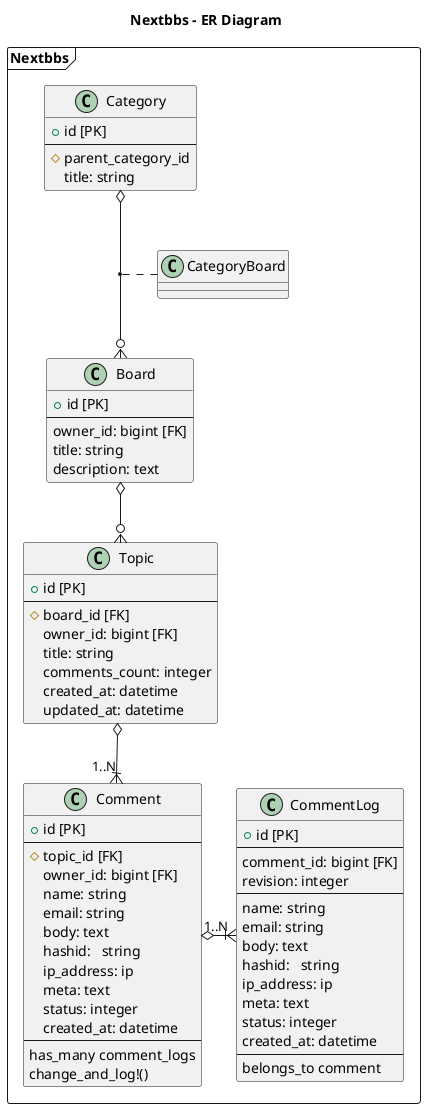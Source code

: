 



@startuml

title "Nextbbs - ER Diagram"

package Nextbbs <<Frame>> {

class Category {
  + id [PK]
  ---
  # parent_category_id
  title: string
}

class Board {
  + id [PK]
  ---
  owner_id: bigint [FK]
  title: string
  description: text
}


class Topic {
  +id [PK]
  ---
  # board_id [FK]
  owner_id: bigint [FK]
  title: string
  comments_count: integer
  created_at: datetime
  updated_at: datetime
}

class Comment {
  +id [PK]
  ---
  # topic_id [FK]
  owner_id: bigint [FK]
  name: string
  email: string
  body: text
  hashid:   string
  ip_address: ip
  meta: text
  status: integer
  created_at: datetime
  ---
  has_many comment_logs
  change_and_log!()
}

class CommentLog {
  +id [PK]
  ---
  comment_id: bigint [FK]
  revision: integer
  ---
  name: string
  email: string
  body: text
  hashid:   string
  ip_address: ip
  meta: text
  status: integer
  created_at: datetime
  ---
  belongs_to comment
}


Category o-down-o{ Board
Board    o--o{ Topic
Topic    o--|{ "1..N" Comment
Comment    o-right-|{ "1..N" CommentLog

(Category,Board) ... CategoryBoard

}

' package UsersApp <<Frame>> {
'   class User {
'     +id [PK]
'   }
'   User o--o{ Board
'   User o--o{ Topic
'   User o--|{ "1..N" Comment
' }

@enduml

// 関係
    ------   :1
    ----||   :1 and only 1
    ----o|   :0 or 1
    -----{   :many
    ----|{   :1 or more
    ----o{   :0 or many


// http://itref.fc2web.com/technology/entity_relationship_diagram.html
// https://qiita.com/Tachy_Pochy/items/752ef6e3d38e970378f0
